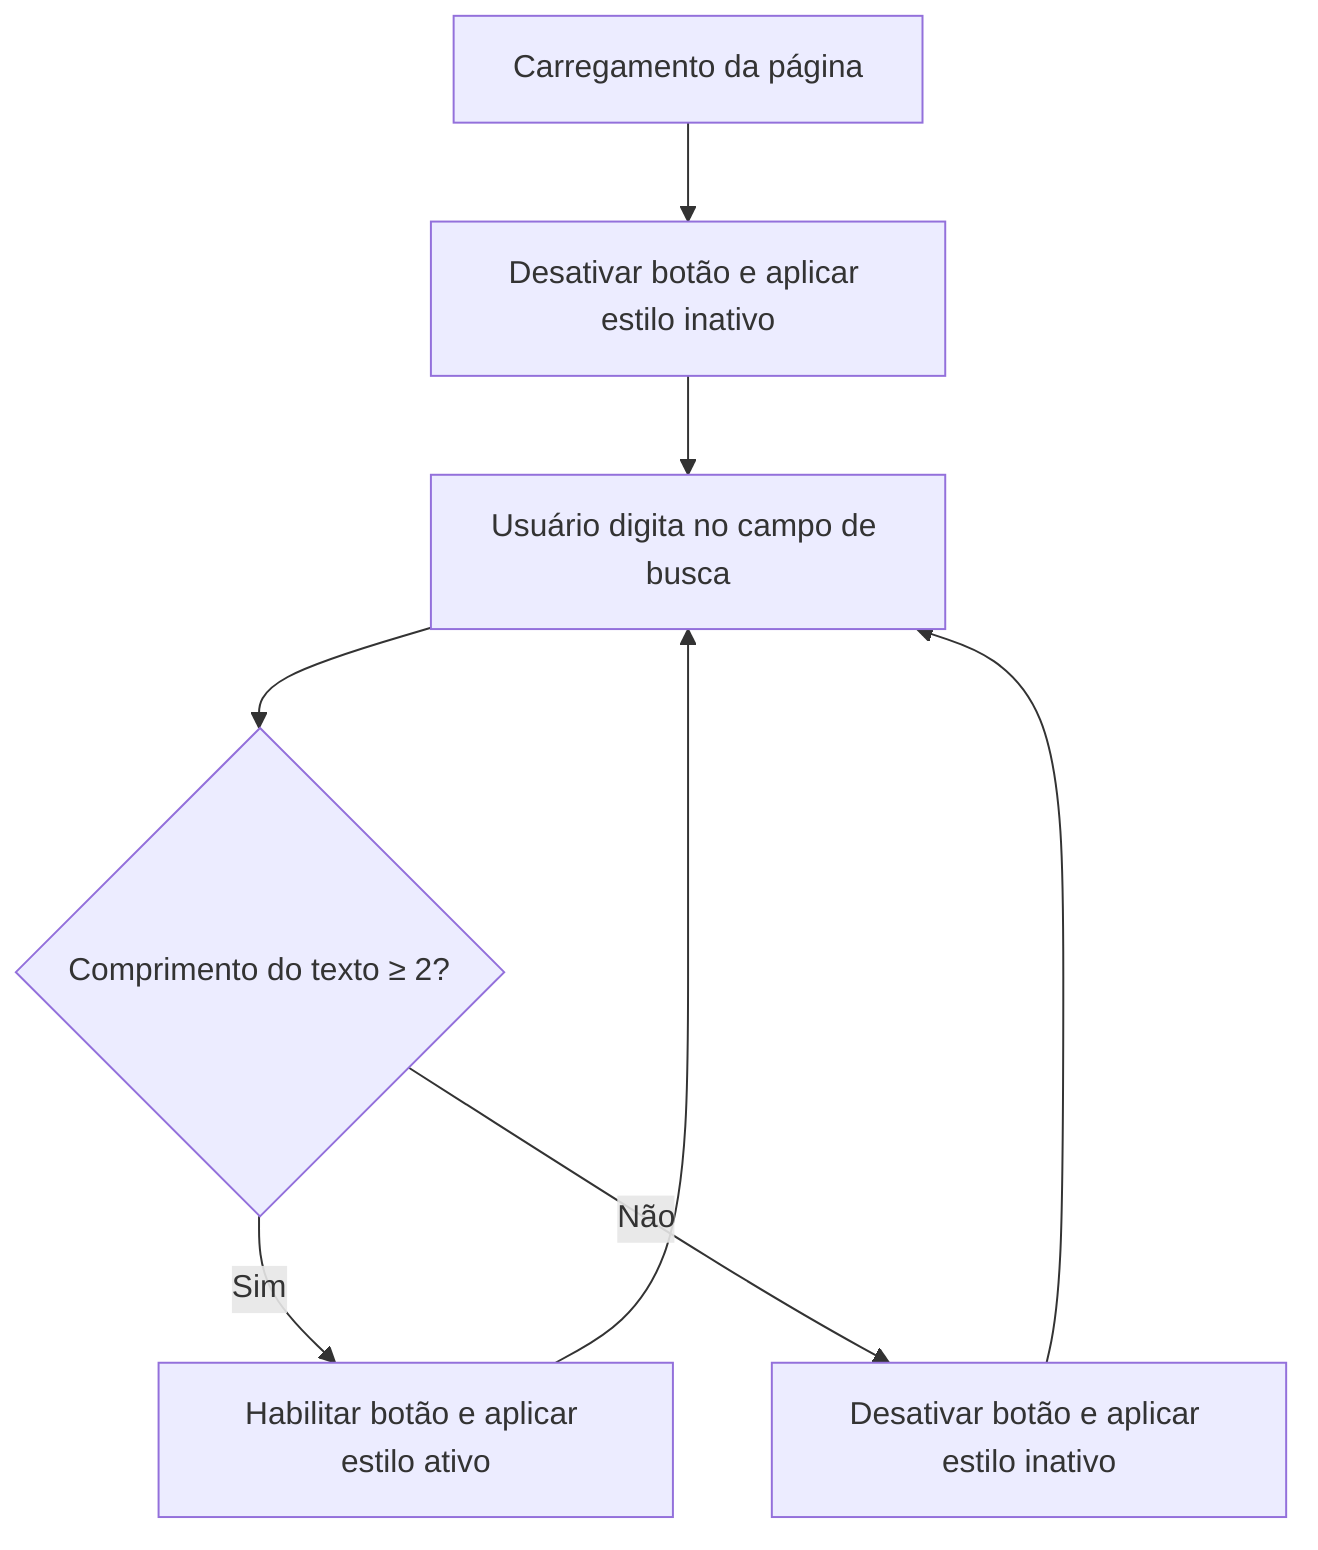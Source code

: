 flowchart TD
  A[Carregamento da página] --> B[Desativar botão e aplicar estilo inativo]

  B --> C[Usuário digita no campo de busca]

  C --> D{Comprimento do texto ≥ 2?}

  D -- Sim --> E[Habilitar botão e aplicar estilo ativo]
  D -- Não --> F[Desativar botão e aplicar estilo inativo]

  E --> C
  F --> C